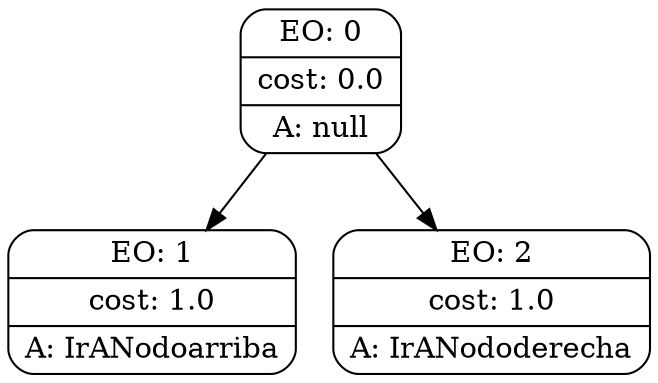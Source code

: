 digraph g {
node [shape = Mrecord];
nodo0[label="{EO: 0|cost: 0.0|A: null}"]
nodo1[label="{EO: 1|cost: 1.0|A: IrANodoarriba
}"]

nodo0 -> nodo1;
nodo2[label="{EO: 2|cost: 1.0|A: IrANododerecha
}"]

nodo0 -> nodo2;


}